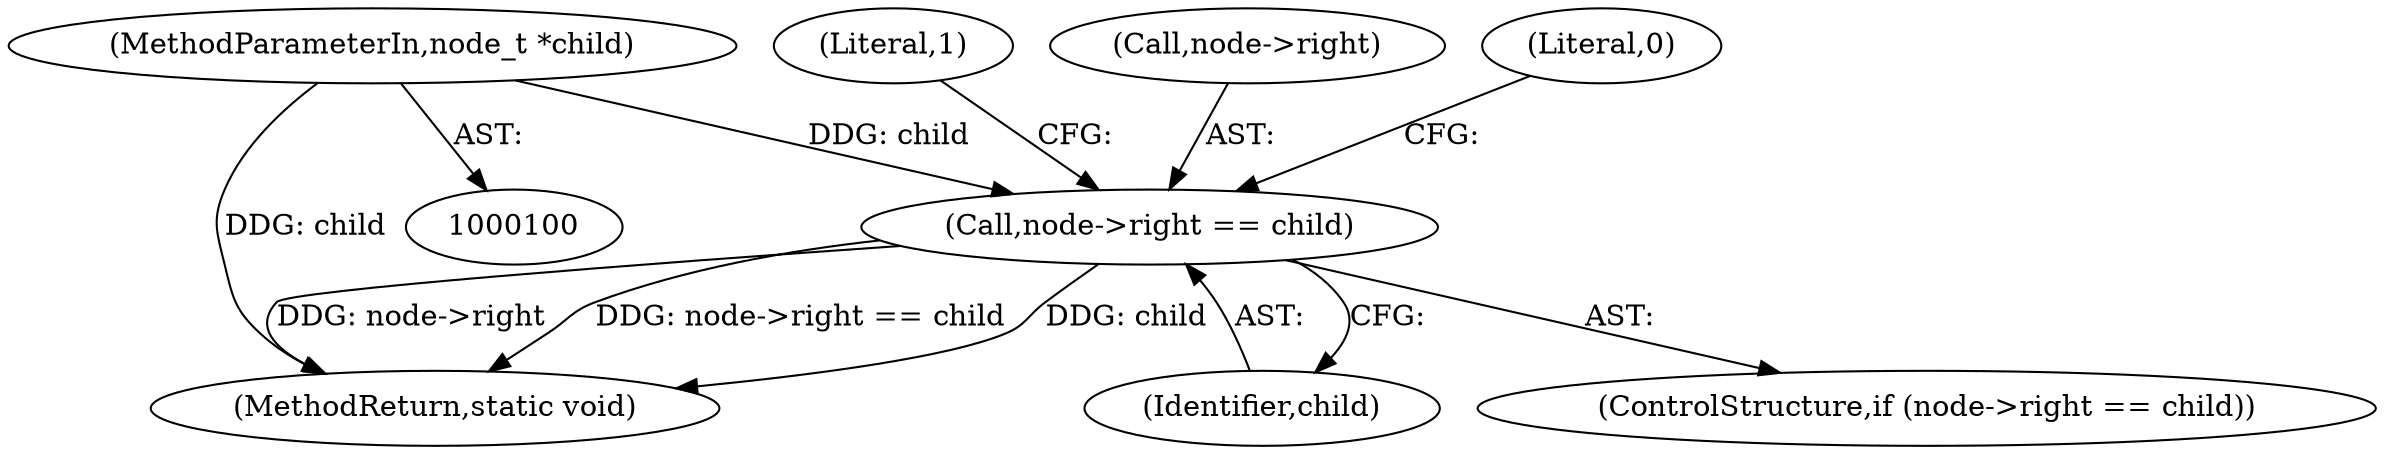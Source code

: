digraph "0_ioq3_d2b1d124d4055c2fcbe5126863487c52fd58cca1_3@pointer" {
"1000120" [label="(Call,node->right == child)"];
"1000102" [label="(MethodParameterIn,node_t *child)"];
"1000120" [label="(Call,node->right == child)"];
"1000127" [label="(Literal,1)"];
"1000124" [label="(Identifier,child)"];
"1000134" [label="(MethodReturn,static void)"];
"1000102" [label="(MethodParameterIn,node_t *child)"];
"1000121" [label="(Call,node->right)"];
"1000119" [label="(ControlStructure,if (node->right == child))"];
"1000132" [label="(Literal,0)"];
"1000120" -> "1000119"  [label="AST: "];
"1000120" -> "1000124"  [label="CFG: "];
"1000121" -> "1000120"  [label="AST: "];
"1000124" -> "1000120"  [label="AST: "];
"1000127" -> "1000120"  [label="CFG: "];
"1000132" -> "1000120"  [label="CFG: "];
"1000120" -> "1000134"  [label="DDG: node->right"];
"1000120" -> "1000134"  [label="DDG: node->right == child"];
"1000120" -> "1000134"  [label="DDG: child"];
"1000102" -> "1000120"  [label="DDG: child"];
"1000102" -> "1000100"  [label="AST: "];
"1000102" -> "1000134"  [label="DDG: child"];
}
